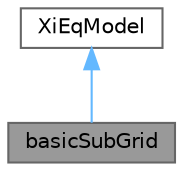 digraph "basicSubGrid"
{
 // LATEX_PDF_SIZE
  bgcolor="transparent";
  edge [fontname=Helvetica,fontsize=10,labelfontname=Helvetica,labelfontsize=10];
  node [fontname=Helvetica,fontsize=10,shape=box,height=0.2,width=0.4];
  Node1 [id="Node000001",label="basicSubGrid",height=0.2,width=0.4,color="gray40", fillcolor="grey60", style="filled", fontcolor="black",tooltip="Basic sub-grid obstacle flame-wrinkling enhancement factor model. Details supplied by J Puttock 2/7/0..."];
  Node2 -> Node1 [id="edge1_Node000001_Node000002",dir="back",color="steelblue1",style="solid",tooltip=" "];
  Node2 [id="Node000002",label="XiEqModel",height=0.2,width=0.4,color="gray40", fillcolor="white", style="filled",URL="$classFoam_1_1XiEqModel.html",tooltip="Base-class for all XiEq models used by the b-XiEq combustion model. The available models are : basicX..."];
}

